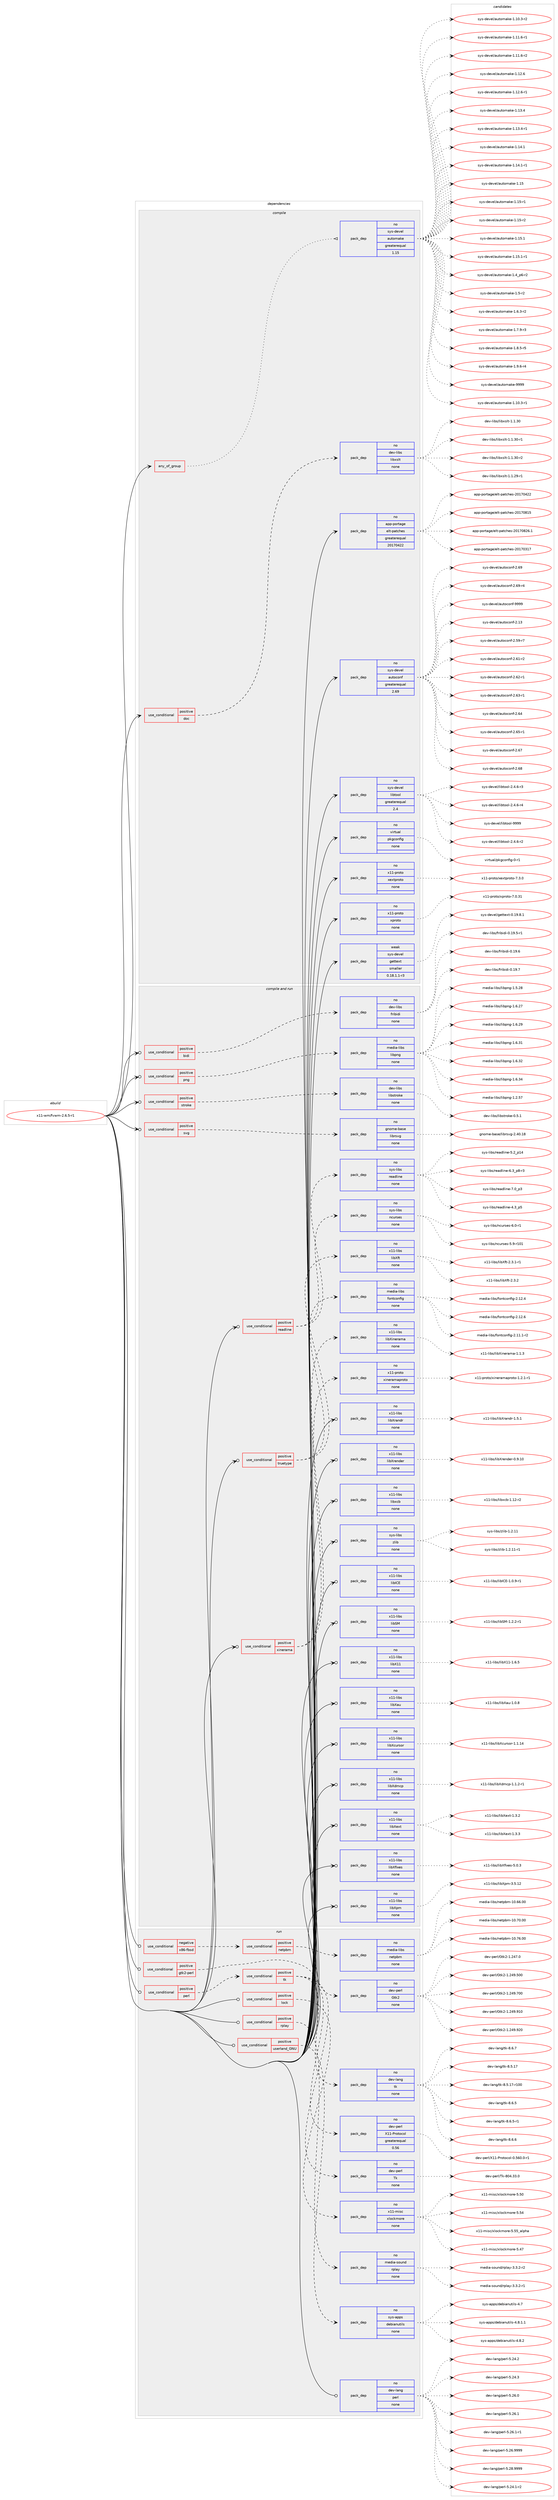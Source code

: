 digraph prolog {

# *************
# Graph options
# *************

newrank=true;
concentrate=true;
compound=true;
graph [rankdir=LR,fontname=Helvetica,fontsize=10,ranksep=1.5];#, ranksep=2.5, nodesep=0.2];
edge  [arrowhead=vee];
node  [fontname=Helvetica,fontsize=10];

# **********
# The ebuild
# **********

subgraph cluster_leftcol {
color=gray;
rank=same;
label=<<i>ebuild</i>>;
id [label="x11-wm/fvwm-2.6.5-r1", color=red, width=4, href="../x11-wm/fvwm-2.6.5-r1.svg"];
}

# ****************
# The dependencies
# ****************

subgraph cluster_midcol {
color=gray;
label=<<i>dependencies</i>>;
subgraph cluster_compile {
fillcolor="#eeeeee";
style=filled;
label=<<i>compile</i>>;
subgraph any9765 {
dependency531877 [label=<<TABLE BORDER="0" CELLBORDER="1" CELLSPACING="0" CELLPADDING="4"><TR><TD CELLPADDING="10">any_of_group</TD></TR></TABLE>>, shape=none, color=red];subgraph pack397686 {
dependency531878 [label=<<TABLE BORDER="0" CELLBORDER="1" CELLSPACING="0" CELLPADDING="4" WIDTH="220"><TR><TD ROWSPAN="6" CELLPADDING="30">pack_dep</TD></TR><TR><TD WIDTH="110">no</TD></TR><TR><TD>sys-devel</TD></TR><TR><TD>automake</TD></TR><TR><TD>greaterequal</TD></TR><TR><TD>1.15</TD></TR></TABLE>>, shape=none, color=blue];
}
dependency531877:e -> dependency531878:w [weight=20,style="dotted",arrowhead="oinv"];
}
id:e -> dependency531877:w [weight=20,style="solid",arrowhead="vee"];
subgraph cond124073 {
dependency531879 [label=<<TABLE BORDER="0" CELLBORDER="1" CELLSPACING="0" CELLPADDING="4"><TR><TD ROWSPAN="3" CELLPADDING="10">use_conditional</TD></TR><TR><TD>positive</TD></TR><TR><TD>doc</TD></TR></TABLE>>, shape=none, color=red];
subgraph pack397687 {
dependency531880 [label=<<TABLE BORDER="0" CELLBORDER="1" CELLSPACING="0" CELLPADDING="4" WIDTH="220"><TR><TD ROWSPAN="6" CELLPADDING="30">pack_dep</TD></TR><TR><TD WIDTH="110">no</TD></TR><TR><TD>dev-libs</TD></TR><TR><TD>libxslt</TD></TR><TR><TD>none</TD></TR><TR><TD></TD></TR></TABLE>>, shape=none, color=blue];
}
dependency531879:e -> dependency531880:w [weight=20,style="dashed",arrowhead="vee"];
}
id:e -> dependency531879:w [weight=20,style="solid",arrowhead="vee"];
subgraph pack397688 {
dependency531881 [label=<<TABLE BORDER="0" CELLBORDER="1" CELLSPACING="0" CELLPADDING="4" WIDTH="220"><TR><TD ROWSPAN="6" CELLPADDING="30">pack_dep</TD></TR><TR><TD WIDTH="110">no</TD></TR><TR><TD>app-portage</TD></TR><TR><TD>elt-patches</TD></TR><TR><TD>greaterequal</TD></TR><TR><TD>20170422</TD></TR></TABLE>>, shape=none, color=blue];
}
id:e -> dependency531881:w [weight=20,style="solid",arrowhead="vee"];
subgraph pack397689 {
dependency531882 [label=<<TABLE BORDER="0" CELLBORDER="1" CELLSPACING="0" CELLPADDING="4" WIDTH="220"><TR><TD ROWSPAN="6" CELLPADDING="30">pack_dep</TD></TR><TR><TD WIDTH="110">no</TD></TR><TR><TD>sys-devel</TD></TR><TR><TD>autoconf</TD></TR><TR><TD>greaterequal</TD></TR><TR><TD>2.69</TD></TR></TABLE>>, shape=none, color=blue];
}
id:e -> dependency531882:w [weight=20,style="solid",arrowhead="vee"];
subgraph pack397690 {
dependency531883 [label=<<TABLE BORDER="0" CELLBORDER="1" CELLSPACING="0" CELLPADDING="4" WIDTH="220"><TR><TD ROWSPAN="6" CELLPADDING="30">pack_dep</TD></TR><TR><TD WIDTH="110">no</TD></TR><TR><TD>sys-devel</TD></TR><TR><TD>libtool</TD></TR><TR><TD>greaterequal</TD></TR><TR><TD>2.4</TD></TR></TABLE>>, shape=none, color=blue];
}
id:e -> dependency531883:w [weight=20,style="solid",arrowhead="vee"];
subgraph pack397691 {
dependency531884 [label=<<TABLE BORDER="0" CELLBORDER="1" CELLSPACING="0" CELLPADDING="4" WIDTH="220"><TR><TD ROWSPAN="6" CELLPADDING="30">pack_dep</TD></TR><TR><TD WIDTH="110">no</TD></TR><TR><TD>virtual</TD></TR><TR><TD>pkgconfig</TD></TR><TR><TD>none</TD></TR><TR><TD></TD></TR></TABLE>>, shape=none, color=blue];
}
id:e -> dependency531884:w [weight=20,style="solid",arrowhead="vee"];
subgraph pack397692 {
dependency531885 [label=<<TABLE BORDER="0" CELLBORDER="1" CELLSPACING="0" CELLPADDING="4" WIDTH="220"><TR><TD ROWSPAN="6" CELLPADDING="30">pack_dep</TD></TR><TR><TD WIDTH="110">no</TD></TR><TR><TD>x11-proto</TD></TR><TR><TD>xextproto</TD></TR><TR><TD>none</TD></TR><TR><TD></TD></TR></TABLE>>, shape=none, color=blue];
}
id:e -> dependency531885:w [weight=20,style="solid",arrowhead="vee"];
subgraph pack397693 {
dependency531886 [label=<<TABLE BORDER="0" CELLBORDER="1" CELLSPACING="0" CELLPADDING="4" WIDTH="220"><TR><TD ROWSPAN="6" CELLPADDING="30">pack_dep</TD></TR><TR><TD WIDTH="110">no</TD></TR><TR><TD>x11-proto</TD></TR><TR><TD>xproto</TD></TR><TR><TD>none</TD></TR><TR><TD></TD></TR></TABLE>>, shape=none, color=blue];
}
id:e -> dependency531886:w [weight=20,style="solid",arrowhead="vee"];
subgraph pack397694 {
dependency531887 [label=<<TABLE BORDER="0" CELLBORDER="1" CELLSPACING="0" CELLPADDING="4" WIDTH="220"><TR><TD ROWSPAN="6" CELLPADDING="30">pack_dep</TD></TR><TR><TD WIDTH="110">weak</TD></TR><TR><TD>sys-devel</TD></TR><TR><TD>gettext</TD></TR><TR><TD>smaller</TD></TR><TR><TD>0.18.1.1-r3</TD></TR></TABLE>>, shape=none, color=blue];
}
id:e -> dependency531887:w [weight=20,style="solid",arrowhead="vee"];
}
subgraph cluster_compileandrun {
fillcolor="#eeeeee";
style=filled;
label=<<i>compile and run</i>>;
subgraph cond124074 {
dependency531888 [label=<<TABLE BORDER="0" CELLBORDER="1" CELLSPACING="0" CELLPADDING="4"><TR><TD ROWSPAN="3" CELLPADDING="10">use_conditional</TD></TR><TR><TD>positive</TD></TR><TR><TD>bidi</TD></TR></TABLE>>, shape=none, color=red];
subgraph pack397695 {
dependency531889 [label=<<TABLE BORDER="0" CELLBORDER="1" CELLSPACING="0" CELLPADDING="4" WIDTH="220"><TR><TD ROWSPAN="6" CELLPADDING="30">pack_dep</TD></TR><TR><TD WIDTH="110">no</TD></TR><TR><TD>dev-libs</TD></TR><TR><TD>fribidi</TD></TR><TR><TD>none</TD></TR><TR><TD></TD></TR></TABLE>>, shape=none, color=blue];
}
dependency531888:e -> dependency531889:w [weight=20,style="dashed",arrowhead="vee"];
}
id:e -> dependency531888:w [weight=20,style="solid",arrowhead="odotvee"];
subgraph cond124075 {
dependency531890 [label=<<TABLE BORDER="0" CELLBORDER="1" CELLSPACING="0" CELLPADDING="4"><TR><TD ROWSPAN="3" CELLPADDING="10">use_conditional</TD></TR><TR><TD>positive</TD></TR><TR><TD>png</TD></TR></TABLE>>, shape=none, color=red];
subgraph pack397696 {
dependency531891 [label=<<TABLE BORDER="0" CELLBORDER="1" CELLSPACING="0" CELLPADDING="4" WIDTH="220"><TR><TD ROWSPAN="6" CELLPADDING="30">pack_dep</TD></TR><TR><TD WIDTH="110">no</TD></TR><TR><TD>media-libs</TD></TR><TR><TD>libpng</TD></TR><TR><TD>none</TD></TR><TR><TD></TD></TR></TABLE>>, shape=none, color=blue];
}
dependency531890:e -> dependency531891:w [weight=20,style="dashed",arrowhead="vee"];
}
id:e -> dependency531890:w [weight=20,style="solid",arrowhead="odotvee"];
subgraph cond124076 {
dependency531892 [label=<<TABLE BORDER="0" CELLBORDER="1" CELLSPACING="0" CELLPADDING="4"><TR><TD ROWSPAN="3" CELLPADDING="10">use_conditional</TD></TR><TR><TD>positive</TD></TR><TR><TD>readline</TD></TR></TABLE>>, shape=none, color=red];
subgraph pack397697 {
dependency531893 [label=<<TABLE BORDER="0" CELLBORDER="1" CELLSPACING="0" CELLPADDING="4" WIDTH="220"><TR><TD ROWSPAN="6" CELLPADDING="30">pack_dep</TD></TR><TR><TD WIDTH="110">no</TD></TR><TR><TD>sys-libs</TD></TR><TR><TD>ncurses</TD></TR><TR><TD>none</TD></TR><TR><TD></TD></TR></TABLE>>, shape=none, color=blue];
}
dependency531892:e -> dependency531893:w [weight=20,style="dashed",arrowhead="vee"];
subgraph pack397698 {
dependency531894 [label=<<TABLE BORDER="0" CELLBORDER="1" CELLSPACING="0" CELLPADDING="4" WIDTH="220"><TR><TD ROWSPAN="6" CELLPADDING="30">pack_dep</TD></TR><TR><TD WIDTH="110">no</TD></TR><TR><TD>sys-libs</TD></TR><TR><TD>readline</TD></TR><TR><TD>none</TD></TR><TR><TD></TD></TR></TABLE>>, shape=none, color=blue];
}
dependency531892:e -> dependency531894:w [weight=20,style="dashed",arrowhead="vee"];
}
id:e -> dependency531892:w [weight=20,style="solid",arrowhead="odotvee"];
subgraph cond124077 {
dependency531895 [label=<<TABLE BORDER="0" CELLBORDER="1" CELLSPACING="0" CELLPADDING="4"><TR><TD ROWSPAN="3" CELLPADDING="10">use_conditional</TD></TR><TR><TD>positive</TD></TR><TR><TD>stroke</TD></TR></TABLE>>, shape=none, color=red];
subgraph pack397699 {
dependency531896 [label=<<TABLE BORDER="0" CELLBORDER="1" CELLSPACING="0" CELLPADDING="4" WIDTH="220"><TR><TD ROWSPAN="6" CELLPADDING="30">pack_dep</TD></TR><TR><TD WIDTH="110">no</TD></TR><TR><TD>dev-libs</TD></TR><TR><TD>libstroke</TD></TR><TR><TD>none</TD></TR><TR><TD></TD></TR></TABLE>>, shape=none, color=blue];
}
dependency531895:e -> dependency531896:w [weight=20,style="dashed",arrowhead="vee"];
}
id:e -> dependency531895:w [weight=20,style="solid",arrowhead="odotvee"];
subgraph cond124078 {
dependency531897 [label=<<TABLE BORDER="0" CELLBORDER="1" CELLSPACING="0" CELLPADDING="4"><TR><TD ROWSPAN="3" CELLPADDING="10">use_conditional</TD></TR><TR><TD>positive</TD></TR><TR><TD>svg</TD></TR></TABLE>>, shape=none, color=red];
subgraph pack397700 {
dependency531898 [label=<<TABLE BORDER="0" CELLBORDER="1" CELLSPACING="0" CELLPADDING="4" WIDTH="220"><TR><TD ROWSPAN="6" CELLPADDING="30">pack_dep</TD></TR><TR><TD WIDTH="110">no</TD></TR><TR><TD>gnome-base</TD></TR><TR><TD>librsvg</TD></TR><TR><TD>none</TD></TR><TR><TD></TD></TR></TABLE>>, shape=none, color=blue];
}
dependency531897:e -> dependency531898:w [weight=20,style="dashed",arrowhead="vee"];
}
id:e -> dependency531897:w [weight=20,style="solid",arrowhead="odotvee"];
subgraph cond124079 {
dependency531899 [label=<<TABLE BORDER="0" CELLBORDER="1" CELLSPACING="0" CELLPADDING="4"><TR><TD ROWSPAN="3" CELLPADDING="10">use_conditional</TD></TR><TR><TD>positive</TD></TR><TR><TD>truetype</TD></TR></TABLE>>, shape=none, color=red];
subgraph pack397701 {
dependency531900 [label=<<TABLE BORDER="0" CELLBORDER="1" CELLSPACING="0" CELLPADDING="4" WIDTH="220"><TR><TD ROWSPAN="6" CELLPADDING="30">pack_dep</TD></TR><TR><TD WIDTH="110">no</TD></TR><TR><TD>media-libs</TD></TR><TR><TD>fontconfig</TD></TR><TR><TD>none</TD></TR><TR><TD></TD></TR></TABLE>>, shape=none, color=blue];
}
dependency531899:e -> dependency531900:w [weight=20,style="dashed",arrowhead="vee"];
subgraph pack397702 {
dependency531901 [label=<<TABLE BORDER="0" CELLBORDER="1" CELLSPACING="0" CELLPADDING="4" WIDTH="220"><TR><TD ROWSPAN="6" CELLPADDING="30">pack_dep</TD></TR><TR><TD WIDTH="110">no</TD></TR><TR><TD>x11-libs</TD></TR><TR><TD>libXft</TD></TR><TR><TD>none</TD></TR><TR><TD></TD></TR></TABLE>>, shape=none, color=blue];
}
dependency531899:e -> dependency531901:w [weight=20,style="dashed",arrowhead="vee"];
}
id:e -> dependency531899:w [weight=20,style="solid",arrowhead="odotvee"];
subgraph cond124080 {
dependency531902 [label=<<TABLE BORDER="0" CELLBORDER="1" CELLSPACING="0" CELLPADDING="4"><TR><TD ROWSPAN="3" CELLPADDING="10">use_conditional</TD></TR><TR><TD>positive</TD></TR><TR><TD>xinerama</TD></TR></TABLE>>, shape=none, color=red];
subgraph pack397703 {
dependency531903 [label=<<TABLE BORDER="0" CELLBORDER="1" CELLSPACING="0" CELLPADDING="4" WIDTH="220"><TR><TD ROWSPAN="6" CELLPADDING="30">pack_dep</TD></TR><TR><TD WIDTH="110">no</TD></TR><TR><TD>x11-proto</TD></TR><TR><TD>xineramaproto</TD></TR><TR><TD>none</TD></TR><TR><TD></TD></TR></TABLE>>, shape=none, color=blue];
}
dependency531902:e -> dependency531903:w [weight=20,style="dashed",arrowhead="vee"];
subgraph pack397704 {
dependency531904 [label=<<TABLE BORDER="0" CELLBORDER="1" CELLSPACING="0" CELLPADDING="4" WIDTH="220"><TR><TD ROWSPAN="6" CELLPADDING="30">pack_dep</TD></TR><TR><TD WIDTH="110">no</TD></TR><TR><TD>x11-libs</TD></TR><TR><TD>libXinerama</TD></TR><TR><TD>none</TD></TR><TR><TD></TD></TR></TABLE>>, shape=none, color=blue];
}
dependency531902:e -> dependency531904:w [weight=20,style="dashed",arrowhead="vee"];
}
id:e -> dependency531902:w [weight=20,style="solid",arrowhead="odotvee"];
subgraph pack397705 {
dependency531905 [label=<<TABLE BORDER="0" CELLBORDER="1" CELLSPACING="0" CELLPADDING="4" WIDTH="220"><TR><TD ROWSPAN="6" CELLPADDING="30">pack_dep</TD></TR><TR><TD WIDTH="110">no</TD></TR><TR><TD>sys-libs</TD></TR><TR><TD>zlib</TD></TR><TR><TD>none</TD></TR><TR><TD></TD></TR></TABLE>>, shape=none, color=blue];
}
id:e -> dependency531905:w [weight=20,style="solid",arrowhead="odotvee"];
subgraph pack397706 {
dependency531906 [label=<<TABLE BORDER="0" CELLBORDER="1" CELLSPACING="0" CELLPADDING="4" WIDTH="220"><TR><TD ROWSPAN="6" CELLPADDING="30">pack_dep</TD></TR><TR><TD WIDTH="110">no</TD></TR><TR><TD>x11-libs</TD></TR><TR><TD>libICE</TD></TR><TR><TD>none</TD></TR><TR><TD></TD></TR></TABLE>>, shape=none, color=blue];
}
id:e -> dependency531906:w [weight=20,style="solid",arrowhead="odotvee"];
subgraph pack397707 {
dependency531907 [label=<<TABLE BORDER="0" CELLBORDER="1" CELLSPACING="0" CELLPADDING="4" WIDTH="220"><TR><TD ROWSPAN="6" CELLPADDING="30">pack_dep</TD></TR><TR><TD WIDTH="110">no</TD></TR><TR><TD>x11-libs</TD></TR><TR><TD>libSM</TD></TR><TR><TD>none</TD></TR><TR><TD></TD></TR></TABLE>>, shape=none, color=blue];
}
id:e -> dependency531907:w [weight=20,style="solid",arrowhead="odotvee"];
subgraph pack397708 {
dependency531908 [label=<<TABLE BORDER="0" CELLBORDER="1" CELLSPACING="0" CELLPADDING="4" WIDTH="220"><TR><TD ROWSPAN="6" CELLPADDING="30">pack_dep</TD></TR><TR><TD WIDTH="110">no</TD></TR><TR><TD>x11-libs</TD></TR><TR><TD>libX11</TD></TR><TR><TD>none</TD></TR><TR><TD></TD></TR></TABLE>>, shape=none, color=blue];
}
id:e -> dependency531908:w [weight=20,style="solid",arrowhead="odotvee"];
subgraph pack397709 {
dependency531909 [label=<<TABLE BORDER="0" CELLBORDER="1" CELLSPACING="0" CELLPADDING="4" WIDTH="220"><TR><TD ROWSPAN="6" CELLPADDING="30">pack_dep</TD></TR><TR><TD WIDTH="110">no</TD></TR><TR><TD>x11-libs</TD></TR><TR><TD>libXau</TD></TR><TR><TD>none</TD></TR><TR><TD></TD></TR></TABLE>>, shape=none, color=blue];
}
id:e -> dependency531909:w [weight=20,style="solid",arrowhead="odotvee"];
subgraph pack397710 {
dependency531910 [label=<<TABLE BORDER="0" CELLBORDER="1" CELLSPACING="0" CELLPADDING="4" WIDTH="220"><TR><TD ROWSPAN="6" CELLPADDING="30">pack_dep</TD></TR><TR><TD WIDTH="110">no</TD></TR><TR><TD>x11-libs</TD></TR><TR><TD>libXcursor</TD></TR><TR><TD>none</TD></TR><TR><TD></TD></TR></TABLE>>, shape=none, color=blue];
}
id:e -> dependency531910:w [weight=20,style="solid",arrowhead="odotvee"];
subgraph pack397711 {
dependency531911 [label=<<TABLE BORDER="0" CELLBORDER="1" CELLSPACING="0" CELLPADDING="4" WIDTH="220"><TR><TD ROWSPAN="6" CELLPADDING="30">pack_dep</TD></TR><TR><TD WIDTH="110">no</TD></TR><TR><TD>x11-libs</TD></TR><TR><TD>libXdmcp</TD></TR><TR><TD>none</TD></TR><TR><TD></TD></TR></TABLE>>, shape=none, color=blue];
}
id:e -> dependency531911:w [weight=20,style="solid",arrowhead="odotvee"];
subgraph pack397712 {
dependency531912 [label=<<TABLE BORDER="0" CELLBORDER="1" CELLSPACING="0" CELLPADDING="4" WIDTH="220"><TR><TD ROWSPAN="6" CELLPADDING="30">pack_dep</TD></TR><TR><TD WIDTH="110">no</TD></TR><TR><TD>x11-libs</TD></TR><TR><TD>libXext</TD></TR><TR><TD>none</TD></TR><TR><TD></TD></TR></TABLE>>, shape=none, color=blue];
}
id:e -> dependency531912:w [weight=20,style="solid",arrowhead="odotvee"];
subgraph pack397713 {
dependency531913 [label=<<TABLE BORDER="0" CELLBORDER="1" CELLSPACING="0" CELLPADDING="4" WIDTH="220"><TR><TD ROWSPAN="6" CELLPADDING="30">pack_dep</TD></TR><TR><TD WIDTH="110">no</TD></TR><TR><TD>x11-libs</TD></TR><TR><TD>libXfixes</TD></TR><TR><TD>none</TD></TR><TR><TD></TD></TR></TABLE>>, shape=none, color=blue];
}
id:e -> dependency531913:w [weight=20,style="solid",arrowhead="odotvee"];
subgraph pack397714 {
dependency531914 [label=<<TABLE BORDER="0" CELLBORDER="1" CELLSPACING="0" CELLPADDING="4" WIDTH="220"><TR><TD ROWSPAN="6" CELLPADDING="30">pack_dep</TD></TR><TR><TD WIDTH="110">no</TD></TR><TR><TD>x11-libs</TD></TR><TR><TD>libXpm</TD></TR><TR><TD>none</TD></TR><TR><TD></TD></TR></TABLE>>, shape=none, color=blue];
}
id:e -> dependency531914:w [weight=20,style="solid",arrowhead="odotvee"];
subgraph pack397715 {
dependency531915 [label=<<TABLE BORDER="0" CELLBORDER="1" CELLSPACING="0" CELLPADDING="4" WIDTH="220"><TR><TD ROWSPAN="6" CELLPADDING="30">pack_dep</TD></TR><TR><TD WIDTH="110">no</TD></TR><TR><TD>x11-libs</TD></TR><TR><TD>libXrandr</TD></TR><TR><TD>none</TD></TR><TR><TD></TD></TR></TABLE>>, shape=none, color=blue];
}
id:e -> dependency531915:w [weight=20,style="solid",arrowhead="odotvee"];
subgraph pack397716 {
dependency531916 [label=<<TABLE BORDER="0" CELLBORDER="1" CELLSPACING="0" CELLPADDING="4" WIDTH="220"><TR><TD ROWSPAN="6" CELLPADDING="30">pack_dep</TD></TR><TR><TD WIDTH="110">no</TD></TR><TR><TD>x11-libs</TD></TR><TR><TD>libXrender</TD></TR><TR><TD>none</TD></TR><TR><TD></TD></TR></TABLE>>, shape=none, color=blue];
}
id:e -> dependency531916:w [weight=20,style="solid",arrowhead="odotvee"];
subgraph pack397717 {
dependency531917 [label=<<TABLE BORDER="0" CELLBORDER="1" CELLSPACING="0" CELLPADDING="4" WIDTH="220"><TR><TD ROWSPAN="6" CELLPADDING="30">pack_dep</TD></TR><TR><TD WIDTH="110">no</TD></TR><TR><TD>x11-libs</TD></TR><TR><TD>libxcb</TD></TR><TR><TD>none</TD></TR><TR><TD></TD></TR></TABLE>>, shape=none, color=blue];
}
id:e -> dependency531917:w [weight=20,style="solid",arrowhead="odotvee"];
}
subgraph cluster_run {
fillcolor="#eeeeee";
style=filled;
label=<<i>run</i>>;
subgraph cond124081 {
dependency531918 [label=<<TABLE BORDER="0" CELLBORDER="1" CELLSPACING="0" CELLPADDING="4"><TR><TD ROWSPAN="3" CELLPADDING="10">use_conditional</TD></TR><TR><TD>negative</TD></TR><TR><TD>x86-fbsd</TD></TR></TABLE>>, shape=none, color=red];
subgraph cond124082 {
dependency531919 [label=<<TABLE BORDER="0" CELLBORDER="1" CELLSPACING="0" CELLPADDING="4"><TR><TD ROWSPAN="3" CELLPADDING="10">use_conditional</TD></TR><TR><TD>positive</TD></TR><TR><TD>netpbm</TD></TR></TABLE>>, shape=none, color=red];
subgraph pack397718 {
dependency531920 [label=<<TABLE BORDER="0" CELLBORDER="1" CELLSPACING="0" CELLPADDING="4" WIDTH="220"><TR><TD ROWSPAN="6" CELLPADDING="30">pack_dep</TD></TR><TR><TD WIDTH="110">no</TD></TR><TR><TD>media-libs</TD></TR><TR><TD>netpbm</TD></TR><TR><TD>none</TD></TR><TR><TD></TD></TR></TABLE>>, shape=none, color=blue];
}
dependency531919:e -> dependency531920:w [weight=20,style="dashed",arrowhead="vee"];
}
dependency531918:e -> dependency531919:w [weight=20,style="dashed",arrowhead="vee"];
}
id:e -> dependency531918:w [weight=20,style="solid",arrowhead="odot"];
subgraph cond124083 {
dependency531921 [label=<<TABLE BORDER="0" CELLBORDER="1" CELLSPACING="0" CELLPADDING="4"><TR><TD ROWSPAN="3" CELLPADDING="10">use_conditional</TD></TR><TR><TD>positive</TD></TR><TR><TD>gtk2-perl</TD></TR></TABLE>>, shape=none, color=red];
subgraph pack397719 {
dependency531922 [label=<<TABLE BORDER="0" CELLBORDER="1" CELLSPACING="0" CELLPADDING="4" WIDTH="220"><TR><TD ROWSPAN="6" CELLPADDING="30">pack_dep</TD></TR><TR><TD WIDTH="110">no</TD></TR><TR><TD>dev-perl</TD></TR><TR><TD>Gtk2</TD></TR><TR><TD>none</TD></TR><TR><TD></TD></TR></TABLE>>, shape=none, color=blue];
}
dependency531921:e -> dependency531922:w [weight=20,style="dashed",arrowhead="vee"];
}
id:e -> dependency531921:w [weight=20,style="solid",arrowhead="odot"];
subgraph cond124084 {
dependency531923 [label=<<TABLE BORDER="0" CELLBORDER="1" CELLSPACING="0" CELLPADDING="4"><TR><TD ROWSPAN="3" CELLPADDING="10">use_conditional</TD></TR><TR><TD>positive</TD></TR><TR><TD>lock</TD></TR></TABLE>>, shape=none, color=red];
subgraph pack397720 {
dependency531924 [label=<<TABLE BORDER="0" CELLBORDER="1" CELLSPACING="0" CELLPADDING="4" WIDTH="220"><TR><TD ROWSPAN="6" CELLPADDING="30">pack_dep</TD></TR><TR><TD WIDTH="110">no</TD></TR><TR><TD>x11-misc</TD></TR><TR><TD>xlockmore</TD></TR><TR><TD>none</TD></TR><TR><TD></TD></TR></TABLE>>, shape=none, color=blue];
}
dependency531923:e -> dependency531924:w [weight=20,style="dashed",arrowhead="vee"];
}
id:e -> dependency531923:w [weight=20,style="solid",arrowhead="odot"];
subgraph cond124085 {
dependency531925 [label=<<TABLE BORDER="0" CELLBORDER="1" CELLSPACING="0" CELLPADDING="4"><TR><TD ROWSPAN="3" CELLPADDING="10">use_conditional</TD></TR><TR><TD>positive</TD></TR><TR><TD>perl</TD></TR></TABLE>>, shape=none, color=red];
subgraph cond124086 {
dependency531926 [label=<<TABLE BORDER="0" CELLBORDER="1" CELLSPACING="0" CELLPADDING="4"><TR><TD ROWSPAN="3" CELLPADDING="10">use_conditional</TD></TR><TR><TD>positive</TD></TR><TR><TD>tk</TD></TR></TABLE>>, shape=none, color=red];
subgraph pack397721 {
dependency531927 [label=<<TABLE BORDER="0" CELLBORDER="1" CELLSPACING="0" CELLPADDING="4" WIDTH="220"><TR><TD ROWSPAN="6" CELLPADDING="30">pack_dep</TD></TR><TR><TD WIDTH="110">no</TD></TR><TR><TD>dev-lang</TD></TR><TR><TD>tk</TD></TR><TR><TD>none</TD></TR><TR><TD></TD></TR></TABLE>>, shape=none, color=blue];
}
dependency531926:e -> dependency531927:w [weight=20,style="dashed",arrowhead="vee"];
subgraph pack397722 {
dependency531928 [label=<<TABLE BORDER="0" CELLBORDER="1" CELLSPACING="0" CELLPADDING="4" WIDTH="220"><TR><TD ROWSPAN="6" CELLPADDING="30">pack_dep</TD></TR><TR><TD WIDTH="110">no</TD></TR><TR><TD>dev-perl</TD></TR><TR><TD>Tk</TD></TR><TR><TD>none</TD></TR><TR><TD></TD></TR></TABLE>>, shape=none, color=blue];
}
dependency531926:e -> dependency531928:w [weight=20,style="dashed",arrowhead="vee"];
subgraph pack397723 {
dependency531929 [label=<<TABLE BORDER="0" CELLBORDER="1" CELLSPACING="0" CELLPADDING="4" WIDTH="220"><TR><TD ROWSPAN="6" CELLPADDING="30">pack_dep</TD></TR><TR><TD WIDTH="110">no</TD></TR><TR><TD>dev-perl</TD></TR><TR><TD>X11-Protocol</TD></TR><TR><TD>greaterequal</TD></TR><TR><TD>0.56</TD></TR></TABLE>>, shape=none, color=blue];
}
dependency531926:e -> dependency531929:w [weight=20,style="dashed",arrowhead="vee"];
}
dependency531925:e -> dependency531926:w [weight=20,style="dashed",arrowhead="vee"];
}
id:e -> dependency531925:w [weight=20,style="solid",arrowhead="odot"];
subgraph cond124087 {
dependency531930 [label=<<TABLE BORDER="0" CELLBORDER="1" CELLSPACING="0" CELLPADDING="4"><TR><TD ROWSPAN="3" CELLPADDING="10">use_conditional</TD></TR><TR><TD>positive</TD></TR><TR><TD>rplay</TD></TR></TABLE>>, shape=none, color=red];
subgraph pack397724 {
dependency531931 [label=<<TABLE BORDER="0" CELLBORDER="1" CELLSPACING="0" CELLPADDING="4" WIDTH="220"><TR><TD ROWSPAN="6" CELLPADDING="30">pack_dep</TD></TR><TR><TD WIDTH="110">no</TD></TR><TR><TD>media-sound</TD></TR><TR><TD>rplay</TD></TR><TR><TD>none</TD></TR><TR><TD></TD></TR></TABLE>>, shape=none, color=blue];
}
dependency531930:e -> dependency531931:w [weight=20,style="dashed",arrowhead="vee"];
}
id:e -> dependency531930:w [weight=20,style="solid",arrowhead="odot"];
subgraph cond124088 {
dependency531932 [label=<<TABLE BORDER="0" CELLBORDER="1" CELLSPACING="0" CELLPADDING="4"><TR><TD ROWSPAN="3" CELLPADDING="10">use_conditional</TD></TR><TR><TD>positive</TD></TR><TR><TD>userland_GNU</TD></TR></TABLE>>, shape=none, color=red];
subgraph pack397725 {
dependency531933 [label=<<TABLE BORDER="0" CELLBORDER="1" CELLSPACING="0" CELLPADDING="4" WIDTH="220"><TR><TD ROWSPAN="6" CELLPADDING="30">pack_dep</TD></TR><TR><TD WIDTH="110">no</TD></TR><TR><TD>sys-apps</TD></TR><TR><TD>debianutils</TD></TR><TR><TD>none</TD></TR><TR><TD></TD></TR></TABLE>>, shape=none, color=blue];
}
dependency531932:e -> dependency531933:w [weight=20,style="dashed",arrowhead="vee"];
}
id:e -> dependency531932:w [weight=20,style="solid",arrowhead="odot"];
subgraph pack397726 {
dependency531934 [label=<<TABLE BORDER="0" CELLBORDER="1" CELLSPACING="0" CELLPADDING="4" WIDTH="220"><TR><TD ROWSPAN="6" CELLPADDING="30">pack_dep</TD></TR><TR><TD WIDTH="110">no</TD></TR><TR><TD>dev-lang</TD></TR><TR><TD>perl</TD></TR><TR><TD>none</TD></TR><TR><TD></TD></TR></TABLE>>, shape=none, color=blue];
}
id:e -> dependency531934:w [weight=20,style="solid",arrowhead="odot"];
}
}

# **************
# The candidates
# **************

subgraph cluster_choices {
rank=same;
color=gray;
label=<<i>candidates</i>>;

subgraph choice397686 {
color=black;
nodesep=1;
choice11512111545100101118101108479711711611110997107101454946494846514511449 [label="sys-devel/automake-1.10.3-r1", color=red, width=4,href="../sys-devel/automake-1.10.3-r1.svg"];
choice11512111545100101118101108479711711611110997107101454946494846514511450 [label="sys-devel/automake-1.10.3-r2", color=red, width=4,href="../sys-devel/automake-1.10.3-r2.svg"];
choice11512111545100101118101108479711711611110997107101454946494946544511449 [label="sys-devel/automake-1.11.6-r1", color=red, width=4,href="../sys-devel/automake-1.11.6-r1.svg"];
choice11512111545100101118101108479711711611110997107101454946494946544511450 [label="sys-devel/automake-1.11.6-r2", color=red, width=4,href="../sys-devel/automake-1.11.6-r2.svg"];
choice1151211154510010111810110847971171161111099710710145494649504654 [label="sys-devel/automake-1.12.6", color=red, width=4,href="../sys-devel/automake-1.12.6.svg"];
choice11512111545100101118101108479711711611110997107101454946495046544511449 [label="sys-devel/automake-1.12.6-r1", color=red, width=4,href="../sys-devel/automake-1.12.6-r1.svg"];
choice1151211154510010111810110847971171161111099710710145494649514652 [label="sys-devel/automake-1.13.4", color=red, width=4,href="../sys-devel/automake-1.13.4.svg"];
choice11512111545100101118101108479711711611110997107101454946495146524511449 [label="sys-devel/automake-1.13.4-r1", color=red, width=4,href="../sys-devel/automake-1.13.4-r1.svg"];
choice1151211154510010111810110847971171161111099710710145494649524649 [label="sys-devel/automake-1.14.1", color=red, width=4,href="../sys-devel/automake-1.14.1.svg"];
choice11512111545100101118101108479711711611110997107101454946495246494511449 [label="sys-devel/automake-1.14.1-r1", color=red, width=4,href="../sys-devel/automake-1.14.1-r1.svg"];
choice115121115451001011181011084797117116111109971071014549464953 [label="sys-devel/automake-1.15", color=red, width=4,href="../sys-devel/automake-1.15.svg"];
choice1151211154510010111810110847971171161111099710710145494649534511449 [label="sys-devel/automake-1.15-r1", color=red, width=4,href="../sys-devel/automake-1.15-r1.svg"];
choice1151211154510010111810110847971171161111099710710145494649534511450 [label="sys-devel/automake-1.15-r2", color=red, width=4,href="../sys-devel/automake-1.15-r2.svg"];
choice1151211154510010111810110847971171161111099710710145494649534649 [label="sys-devel/automake-1.15.1", color=red, width=4,href="../sys-devel/automake-1.15.1.svg"];
choice11512111545100101118101108479711711611110997107101454946495346494511449 [label="sys-devel/automake-1.15.1-r1", color=red, width=4,href="../sys-devel/automake-1.15.1-r1.svg"];
choice115121115451001011181011084797117116111109971071014549465295112544511450 [label="sys-devel/automake-1.4_p6-r2", color=red, width=4,href="../sys-devel/automake-1.4_p6-r2.svg"];
choice11512111545100101118101108479711711611110997107101454946534511450 [label="sys-devel/automake-1.5-r2", color=red, width=4,href="../sys-devel/automake-1.5-r2.svg"];
choice115121115451001011181011084797117116111109971071014549465446514511450 [label="sys-devel/automake-1.6.3-r2", color=red, width=4,href="../sys-devel/automake-1.6.3-r2.svg"];
choice115121115451001011181011084797117116111109971071014549465546574511451 [label="sys-devel/automake-1.7.9-r3", color=red, width=4,href="../sys-devel/automake-1.7.9-r3.svg"];
choice115121115451001011181011084797117116111109971071014549465646534511453 [label="sys-devel/automake-1.8.5-r5", color=red, width=4,href="../sys-devel/automake-1.8.5-r5.svg"];
choice115121115451001011181011084797117116111109971071014549465746544511452 [label="sys-devel/automake-1.9.6-r4", color=red, width=4,href="../sys-devel/automake-1.9.6-r4.svg"];
choice115121115451001011181011084797117116111109971071014557575757 [label="sys-devel/automake-9999", color=red, width=4,href="../sys-devel/automake-9999.svg"];
dependency531878:e -> choice11512111545100101118101108479711711611110997107101454946494846514511449:w [style=dotted,weight="100"];
dependency531878:e -> choice11512111545100101118101108479711711611110997107101454946494846514511450:w [style=dotted,weight="100"];
dependency531878:e -> choice11512111545100101118101108479711711611110997107101454946494946544511449:w [style=dotted,weight="100"];
dependency531878:e -> choice11512111545100101118101108479711711611110997107101454946494946544511450:w [style=dotted,weight="100"];
dependency531878:e -> choice1151211154510010111810110847971171161111099710710145494649504654:w [style=dotted,weight="100"];
dependency531878:e -> choice11512111545100101118101108479711711611110997107101454946495046544511449:w [style=dotted,weight="100"];
dependency531878:e -> choice1151211154510010111810110847971171161111099710710145494649514652:w [style=dotted,weight="100"];
dependency531878:e -> choice11512111545100101118101108479711711611110997107101454946495146524511449:w [style=dotted,weight="100"];
dependency531878:e -> choice1151211154510010111810110847971171161111099710710145494649524649:w [style=dotted,weight="100"];
dependency531878:e -> choice11512111545100101118101108479711711611110997107101454946495246494511449:w [style=dotted,weight="100"];
dependency531878:e -> choice115121115451001011181011084797117116111109971071014549464953:w [style=dotted,weight="100"];
dependency531878:e -> choice1151211154510010111810110847971171161111099710710145494649534511449:w [style=dotted,weight="100"];
dependency531878:e -> choice1151211154510010111810110847971171161111099710710145494649534511450:w [style=dotted,weight="100"];
dependency531878:e -> choice1151211154510010111810110847971171161111099710710145494649534649:w [style=dotted,weight="100"];
dependency531878:e -> choice11512111545100101118101108479711711611110997107101454946495346494511449:w [style=dotted,weight="100"];
dependency531878:e -> choice115121115451001011181011084797117116111109971071014549465295112544511450:w [style=dotted,weight="100"];
dependency531878:e -> choice11512111545100101118101108479711711611110997107101454946534511450:w [style=dotted,weight="100"];
dependency531878:e -> choice115121115451001011181011084797117116111109971071014549465446514511450:w [style=dotted,weight="100"];
dependency531878:e -> choice115121115451001011181011084797117116111109971071014549465546574511451:w [style=dotted,weight="100"];
dependency531878:e -> choice115121115451001011181011084797117116111109971071014549465646534511453:w [style=dotted,weight="100"];
dependency531878:e -> choice115121115451001011181011084797117116111109971071014549465746544511452:w [style=dotted,weight="100"];
dependency531878:e -> choice115121115451001011181011084797117116111109971071014557575757:w [style=dotted,weight="100"];
}
subgraph choice397687 {
color=black;
nodesep=1;
choice10010111845108105981154710810598120115108116454946494650574511449 [label="dev-libs/libxslt-1.1.29-r1", color=red, width=4,href="../dev-libs/libxslt-1.1.29-r1.svg"];
choice1001011184510810598115471081059812011510811645494649465148 [label="dev-libs/libxslt-1.1.30", color=red, width=4,href="../dev-libs/libxslt-1.1.30.svg"];
choice10010111845108105981154710810598120115108116454946494651484511449 [label="dev-libs/libxslt-1.1.30-r1", color=red, width=4,href="../dev-libs/libxslt-1.1.30-r1.svg"];
choice10010111845108105981154710810598120115108116454946494651484511450 [label="dev-libs/libxslt-1.1.30-r2", color=red, width=4,href="../dev-libs/libxslt-1.1.30-r2.svg"];
dependency531880:e -> choice10010111845108105981154710810598120115108116454946494650574511449:w [style=dotted,weight="100"];
dependency531880:e -> choice1001011184510810598115471081059812011510811645494649465148:w [style=dotted,weight="100"];
dependency531880:e -> choice10010111845108105981154710810598120115108116454946494651484511449:w [style=dotted,weight="100"];
dependency531880:e -> choice10010111845108105981154710810598120115108116454946494651484511450:w [style=dotted,weight="100"];
}
subgraph choice397688 {
color=black;
nodesep=1;
choice97112112451121111141169710310147101108116451129711699104101115455048495548514955 [label="app-portage/elt-patches-20170317", color=red, width=4,href="../app-portage/elt-patches-20170317.svg"];
choice97112112451121111141169710310147101108116451129711699104101115455048495548525050 [label="app-portage/elt-patches-20170422", color=red, width=4,href="../app-portage/elt-patches-20170422.svg"];
choice97112112451121111141169710310147101108116451129711699104101115455048495548564953 [label="app-portage/elt-patches-20170815", color=red, width=4,href="../app-portage/elt-patches-20170815.svg"];
choice971121124511211111411697103101471011081164511297116991041011154550484955485650544649 [label="app-portage/elt-patches-20170826.1", color=red, width=4,href="../app-portage/elt-patches-20170826.1.svg"];
dependency531881:e -> choice97112112451121111141169710310147101108116451129711699104101115455048495548514955:w [style=dotted,weight="100"];
dependency531881:e -> choice97112112451121111141169710310147101108116451129711699104101115455048495548525050:w [style=dotted,weight="100"];
dependency531881:e -> choice97112112451121111141169710310147101108116451129711699104101115455048495548564953:w [style=dotted,weight="100"];
dependency531881:e -> choice971121124511211111411697103101471011081164511297116991041011154550484955485650544649:w [style=dotted,weight="100"];
}
subgraph choice397689 {
color=black;
nodesep=1;
choice115121115451001011181011084797117116111991111101024550464951 [label="sys-devel/autoconf-2.13", color=red, width=4,href="../sys-devel/autoconf-2.13.svg"];
choice1151211154510010111810110847971171161119911111010245504653574511455 [label="sys-devel/autoconf-2.59-r7", color=red, width=4,href="../sys-devel/autoconf-2.59-r7.svg"];
choice1151211154510010111810110847971171161119911111010245504654494511450 [label="sys-devel/autoconf-2.61-r2", color=red, width=4,href="../sys-devel/autoconf-2.61-r2.svg"];
choice1151211154510010111810110847971171161119911111010245504654504511449 [label="sys-devel/autoconf-2.62-r1", color=red, width=4,href="../sys-devel/autoconf-2.62-r1.svg"];
choice1151211154510010111810110847971171161119911111010245504654514511449 [label="sys-devel/autoconf-2.63-r1", color=red, width=4,href="../sys-devel/autoconf-2.63-r1.svg"];
choice115121115451001011181011084797117116111991111101024550465452 [label="sys-devel/autoconf-2.64", color=red, width=4,href="../sys-devel/autoconf-2.64.svg"];
choice1151211154510010111810110847971171161119911111010245504654534511449 [label="sys-devel/autoconf-2.65-r1", color=red, width=4,href="../sys-devel/autoconf-2.65-r1.svg"];
choice115121115451001011181011084797117116111991111101024550465455 [label="sys-devel/autoconf-2.67", color=red, width=4,href="../sys-devel/autoconf-2.67.svg"];
choice115121115451001011181011084797117116111991111101024550465456 [label="sys-devel/autoconf-2.68", color=red, width=4,href="../sys-devel/autoconf-2.68.svg"];
choice115121115451001011181011084797117116111991111101024550465457 [label="sys-devel/autoconf-2.69", color=red, width=4,href="../sys-devel/autoconf-2.69.svg"];
choice1151211154510010111810110847971171161119911111010245504654574511452 [label="sys-devel/autoconf-2.69-r4", color=red, width=4,href="../sys-devel/autoconf-2.69-r4.svg"];
choice115121115451001011181011084797117116111991111101024557575757 [label="sys-devel/autoconf-9999", color=red, width=4,href="../sys-devel/autoconf-9999.svg"];
dependency531882:e -> choice115121115451001011181011084797117116111991111101024550464951:w [style=dotted,weight="100"];
dependency531882:e -> choice1151211154510010111810110847971171161119911111010245504653574511455:w [style=dotted,weight="100"];
dependency531882:e -> choice1151211154510010111810110847971171161119911111010245504654494511450:w [style=dotted,weight="100"];
dependency531882:e -> choice1151211154510010111810110847971171161119911111010245504654504511449:w [style=dotted,weight="100"];
dependency531882:e -> choice1151211154510010111810110847971171161119911111010245504654514511449:w [style=dotted,weight="100"];
dependency531882:e -> choice115121115451001011181011084797117116111991111101024550465452:w [style=dotted,weight="100"];
dependency531882:e -> choice1151211154510010111810110847971171161119911111010245504654534511449:w [style=dotted,weight="100"];
dependency531882:e -> choice115121115451001011181011084797117116111991111101024550465455:w [style=dotted,weight="100"];
dependency531882:e -> choice115121115451001011181011084797117116111991111101024550465456:w [style=dotted,weight="100"];
dependency531882:e -> choice115121115451001011181011084797117116111991111101024550465457:w [style=dotted,weight="100"];
dependency531882:e -> choice1151211154510010111810110847971171161119911111010245504654574511452:w [style=dotted,weight="100"];
dependency531882:e -> choice115121115451001011181011084797117116111991111101024557575757:w [style=dotted,weight="100"];
}
subgraph choice397690 {
color=black;
nodesep=1;
choice1151211154510010111810110847108105981161111111084550465246544511450 [label="sys-devel/libtool-2.4.6-r2", color=red, width=4,href="../sys-devel/libtool-2.4.6-r2.svg"];
choice1151211154510010111810110847108105981161111111084550465246544511451 [label="sys-devel/libtool-2.4.6-r3", color=red, width=4,href="../sys-devel/libtool-2.4.6-r3.svg"];
choice1151211154510010111810110847108105981161111111084550465246544511452 [label="sys-devel/libtool-2.4.6-r4", color=red, width=4,href="../sys-devel/libtool-2.4.6-r4.svg"];
choice1151211154510010111810110847108105981161111111084557575757 [label="sys-devel/libtool-9999", color=red, width=4,href="../sys-devel/libtool-9999.svg"];
dependency531883:e -> choice1151211154510010111810110847108105981161111111084550465246544511450:w [style=dotted,weight="100"];
dependency531883:e -> choice1151211154510010111810110847108105981161111111084550465246544511451:w [style=dotted,weight="100"];
dependency531883:e -> choice1151211154510010111810110847108105981161111111084550465246544511452:w [style=dotted,weight="100"];
dependency531883:e -> choice1151211154510010111810110847108105981161111111084557575757:w [style=dotted,weight="100"];
}
subgraph choice397691 {
color=black;
nodesep=1;
choice11810511411611797108471121071039911111010210510345484511449 [label="virtual/pkgconfig-0-r1", color=red, width=4,href="../virtual/pkgconfig-0-r1.svg"];
dependency531884:e -> choice11810511411611797108471121071039911111010210510345484511449:w [style=dotted,weight="100"];
}
subgraph choice397692 {
color=black;
nodesep=1;
choice12049494511211411111611147120101120116112114111116111455546514648 [label="x11-proto/xextproto-7.3.0", color=red, width=4,href="../x11-proto/xextproto-7.3.0.svg"];
dependency531885:e -> choice12049494511211411111611147120101120116112114111116111455546514648:w [style=dotted,weight="100"];
}
subgraph choice397693 {
color=black;
nodesep=1;
choice1204949451121141111161114712011211411111611145554648465149 [label="x11-proto/xproto-7.0.31", color=red, width=4,href="../x11-proto/xproto-7.0.31.svg"];
dependency531886:e -> choice1204949451121141111161114712011211411111611145554648465149:w [style=dotted,weight="100"];
}
subgraph choice397694 {
color=black;
nodesep=1;
choice1151211154510010111810110847103101116116101120116454846495746564649 [label="sys-devel/gettext-0.19.8.1", color=red, width=4,href="../sys-devel/gettext-0.19.8.1.svg"];
dependency531887:e -> choice1151211154510010111810110847103101116116101120116454846495746564649:w [style=dotted,weight="100"];
}
subgraph choice397695 {
color=black;
nodesep=1;
choice10010111845108105981154710211410598105100105454846495746534511449 [label="dev-libs/fribidi-0.19.5-r1", color=red, width=4,href="../dev-libs/fribidi-0.19.5-r1.svg"];
choice1001011184510810598115471021141059810510010545484649574654 [label="dev-libs/fribidi-0.19.6", color=red, width=4,href="../dev-libs/fribidi-0.19.6.svg"];
choice1001011184510810598115471021141059810510010545484649574655 [label="dev-libs/fribidi-0.19.7", color=red, width=4,href="../dev-libs/fribidi-0.19.7.svg"];
dependency531889:e -> choice10010111845108105981154710211410598105100105454846495746534511449:w [style=dotted,weight="100"];
dependency531889:e -> choice1001011184510810598115471021141059810510010545484649574654:w [style=dotted,weight="100"];
dependency531889:e -> choice1001011184510810598115471021141059810510010545484649574655:w [style=dotted,weight="100"];
}
subgraph choice397696 {
color=black;
nodesep=1;
choice109101100105974510810598115471081059811211010345494650465355 [label="media-libs/libpng-1.2.57", color=red, width=4,href="../media-libs/libpng-1.2.57.svg"];
choice109101100105974510810598115471081059811211010345494653465056 [label="media-libs/libpng-1.5.28", color=red, width=4,href="../media-libs/libpng-1.5.28.svg"];
choice109101100105974510810598115471081059811211010345494654465055 [label="media-libs/libpng-1.6.27", color=red, width=4,href="../media-libs/libpng-1.6.27.svg"];
choice109101100105974510810598115471081059811211010345494654465057 [label="media-libs/libpng-1.6.29", color=red, width=4,href="../media-libs/libpng-1.6.29.svg"];
choice109101100105974510810598115471081059811211010345494654465149 [label="media-libs/libpng-1.6.31", color=red, width=4,href="../media-libs/libpng-1.6.31.svg"];
choice109101100105974510810598115471081059811211010345494654465150 [label="media-libs/libpng-1.6.32", color=red, width=4,href="../media-libs/libpng-1.6.32.svg"];
choice109101100105974510810598115471081059811211010345494654465152 [label="media-libs/libpng-1.6.34", color=red, width=4,href="../media-libs/libpng-1.6.34.svg"];
dependency531891:e -> choice109101100105974510810598115471081059811211010345494650465355:w [style=dotted,weight="100"];
dependency531891:e -> choice109101100105974510810598115471081059811211010345494653465056:w [style=dotted,weight="100"];
dependency531891:e -> choice109101100105974510810598115471081059811211010345494654465055:w [style=dotted,weight="100"];
dependency531891:e -> choice109101100105974510810598115471081059811211010345494654465057:w [style=dotted,weight="100"];
dependency531891:e -> choice109101100105974510810598115471081059811211010345494654465149:w [style=dotted,weight="100"];
dependency531891:e -> choice109101100105974510810598115471081059811211010345494654465150:w [style=dotted,weight="100"];
dependency531891:e -> choice109101100105974510810598115471081059811211010345494654465152:w [style=dotted,weight="100"];
}
subgraph choice397697 {
color=black;
nodesep=1;
choice115121115451081059811547110991171141151011154553465745114494849 [label="sys-libs/ncurses-5.9-r101", color=red, width=4,href="../sys-libs/ncurses-5.9-r101.svg"];
choice11512111545108105981154711099117114115101115455446484511449 [label="sys-libs/ncurses-6.0-r1", color=red, width=4,href="../sys-libs/ncurses-6.0-r1.svg"];
dependency531893:e -> choice115121115451081059811547110991171141151011154553465745114494849:w [style=dotted,weight="100"];
dependency531893:e -> choice11512111545108105981154711099117114115101115455446484511449:w [style=dotted,weight="100"];
}
subgraph choice397698 {
color=black;
nodesep=1;
choice11512111545108105981154711410197100108105110101455246519511253 [label="sys-libs/readline-4.3_p5", color=red, width=4,href="../sys-libs/readline-4.3_p5.svg"];
choice1151211154510810598115471141019710010810511010145534650951124952 [label="sys-libs/readline-5.2_p14", color=red, width=4,href="../sys-libs/readline-5.2_p14.svg"];
choice115121115451081059811547114101971001081051101014554465195112564511451 [label="sys-libs/readline-6.3_p8-r3", color=red, width=4,href="../sys-libs/readline-6.3_p8-r3.svg"];
choice11512111545108105981154711410197100108105110101455546489511251 [label="sys-libs/readline-7.0_p3", color=red, width=4,href="../sys-libs/readline-7.0_p3.svg"];
dependency531894:e -> choice11512111545108105981154711410197100108105110101455246519511253:w [style=dotted,weight="100"];
dependency531894:e -> choice1151211154510810598115471141019710010810511010145534650951124952:w [style=dotted,weight="100"];
dependency531894:e -> choice115121115451081059811547114101971001081051101014554465195112564511451:w [style=dotted,weight="100"];
dependency531894:e -> choice11512111545108105981154711410197100108105110101455546489511251:w [style=dotted,weight="100"];
}
subgraph choice397699 {
color=black;
nodesep=1;
choice10010111845108105981154710810598115116114111107101454846534649 [label="dev-libs/libstroke-0.5.1", color=red, width=4,href="../dev-libs/libstroke-0.5.1.svg"];
dependency531896:e -> choice10010111845108105981154710810598115116114111107101454846534649:w [style=dotted,weight="100"];
}
subgraph choice397700 {
color=black;
nodesep=1;
choice10311011110910145989711510147108105981141151181034550465248464956 [label="gnome-base/librsvg-2.40.18", color=red, width=4,href="../gnome-base/librsvg-2.40.18.svg"];
dependency531898:e -> choice10311011110910145989711510147108105981141151181034550465248464956:w [style=dotted,weight="100"];
}
subgraph choice397701 {
color=black;
nodesep=1;
choice1091011001059745108105981154710211111011699111110102105103455046494946494511450 [label="media-libs/fontconfig-2.11.1-r2", color=red, width=4,href="../media-libs/fontconfig-2.11.1-r2.svg"];
choice109101100105974510810598115471021111101169911111010210510345504649504652 [label="media-libs/fontconfig-2.12.4", color=red, width=4,href="../media-libs/fontconfig-2.12.4.svg"];
choice109101100105974510810598115471021111101169911111010210510345504649504654 [label="media-libs/fontconfig-2.12.6", color=red, width=4,href="../media-libs/fontconfig-2.12.6.svg"];
dependency531900:e -> choice1091011001059745108105981154710211111011699111110102105103455046494946494511450:w [style=dotted,weight="100"];
dependency531900:e -> choice109101100105974510810598115471021111101169911111010210510345504649504652:w [style=dotted,weight="100"];
dependency531900:e -> choice109101100105974510810598115471021111101169911111010210510345504649504654:w [style=dotted,weight="100"];
}
subgraph choice397702 {
color=black;
nodesep=1;
choice120494945108105981154710810598881021164550465146494511449 [label="x11-libs/libXft-2.3.1-r1", color=red, width=4,href="../x11-libs/libXft-2.3.1-r1.svg"];
choice12049494510810598115471081059888102116455046514650 [label="x11-libs/libXft-2.3.2", color=red, width=4,href="../x11-libs/libXft-2.3.2.svg"];
dependency531901:e -> choice120494945108105981154710810598881021164550465146494511449:w [style=dotted,weight="100"];
dependency531901:e -> choice12049494510810598115471081059888102116455046514650:w [style=dotted,weight="100"];
}
subgraph choice397703 {
color=black;
nodesep=1;
choice1204949451121141111161114712010511010111497109971121141111161114549465046494511449 [label="x11-proto/xineramaproto-1.2.1-r1", color=red, width=4,href="../x11-proto/xineramaproto-1.2.1-r1.svg"];
dependency531903:e -> choice1204949451121141111161114712010511010111497109971121141111161114549465046494511449:w [style=dotted,weight="100"];
}
subgraph choice397704 {
color=black;
nodesep=1;
choice120494945108105981154710810598881051101011149710997454946494651 [label="x11-libs/libXinerama-1.1.3", color=red, width=4,href="../x11-libs/libXinerama-1.1.3.svg"];
dependency531904:e -> choice120494945108105981154710810598881051101011149710997454946494651:w [style=dotted,weight="100"];
}
subgraph choice397705 {
color=black;
nodesep=1;
choice1151211154510810598115471221081059845494650464949 [label="sys-libs/zlib-1.2.11", color=red, width=4,href="../sys-libs/zlib-1.2.11.svg"];
choice11512111545108105981154712210810598454946504649494511449 [label="sys-libs/zlib-1.2.11-r1", color=red, width=4,href="../sys-libs/zlib-1.2.11-r1.svg"];
dependency531905:e -> choice1151211154510810598115471221081059845494650464949:w [style=dotted,weight="100"];
dependency531905:e -> choice11512111545108105981154712210810598454946504649494511449:w [style=dotted,weight="100"];
}
subgraph choice397706 {
color=black;
nodesep=1;
choice1204949451081059811547108105987367694549464846574511449 [label="x11-libs/libICE-1.0.9-r1", color=red, width=4,href="../x11-libs/libICE-1.0.9-r1.svg"];
dependency531906:e -> choice1204949451081059811547108105987367694549464846574511449:w [style=dotted,weight="100"];
}
subgraph choice397707 {
color=black;
nodesep=1;
choice12049494510810598115471081059883774549465046504511449 [label="x11-libs/libSM-1.2.2-r1", color=red, width=4,href="../x11-libs/libSM-1.2.2-r1.svg"];
dependency531907:e -> choice12049494510810598115471081059883774549465046504511449:w [style=dotted,weight="100"];
}
subgraph choice397708 {
color=black;
nodesep=1;
choice120494945108105981154710810598884949454946544653 [label="x11-libs/libX11-1.6.5", color=red, width=4,href="../x11-libs/libX11-1.6.5.svg"];
dependency531908:e -> choice120494945108105981154710810598884949454946544653:w [style=dotted,weight="100"];
}
subgraph choice397709 {
color=black;
nodesep=1;
choice1204949451081059811547108105988897117454946484656 [label="x11-libs/libXau-1.0.8", color=red, width=4,href="../x11-libs/libXau-1.0.8.svg"];
dependency531909:e -> choice1204949451081059811547108105988897117454946484656:w [style=dotted,weight="100"];
}
subgraph choice397710 {
color=black;
nodesep=1;
choice120494945108105981154710810598889911711411511111445494649464952 [label="x11-libs/libXcursor-1.1.14", color=red, width=4,href="../x11-libs/libXcursor-1.1.14.svg"];
dependency531910:e -> choice120494945108105981154710810598889911711411511111445494649464952:w [style=dotted,weight="100"];
}
subgraph choice397711 {
color=black;
nodesep=1;
choice12049494510810598115471081059888100109991124549464946504511449 [label="x11-libs/libXdmcp-1.1.2-r1", color=red, width=4,href="../x11-libs/libXdmcp-1.1.2-r1.svg"];
dependency531911:e -> choice12049494510810598115471081059888100109991124549464946504511449:w [style=dotted,weight="100"];
}
subgraph choice397712 {
color=black;
nodesep=1;
choice12049494510810598115471081059888101120116454946514650 [label="x11-libs/libXext-1.3.2", color=red, width=4,href="../x11-libs/libXext-1.3.2.svg"];
choice12049494510810598115471081059888101120116454946514651 [label="x11-libs/libXext-1.3.3", color=red, width=4,href="../x11-libs/libXext-1.3.3.svg"];
dependency531912:e -> choice12049494510810598115471081059888101120116454946514650:w [style=dotted,weight="100"];
dependency531912:e -> choice12049494510810598115471081059888101120116454946514651:w [style=dotted,weight="100"];
}
subgraph choice397713 {
color=black;
nodesep=1;
choice12049494510810598115471081059888102105120101115455346484651 [label="x11-libs/libXfixes-5.0.3", color=red, width=4,href="../x11-libs/libXfixes-5.0.3.svg"];
dependency531913:e -> choice12049494510810598115471081059888102105120101115455346484651:w [style=dotted,weight="100"];
}
subgraph choice397714 {
color=black;
nodesep=1;
choice1204949451081059811547108105988811210945514653464950 [label="x11-libs/libXpm-3.5.12", color=red, width=4,href="../x11-libs/libXpm-3.5.12.svg"];
dependency531914:e -> choice1204949451081059811547108105988811210945514653464950:w [style=dotted,weight="100"];
}
subgraph choice397715 {
color=black;
nodesep=1;
choice1204949451081059811547108105988811497110100114454946534649 [label="x11-libs/libXrandr-1.5.1", color=red, width=4,href="../x11-libs/libXrandr-1.5.1.svg"];
dependency531915:e -> choice1204949451081059811547108105988811497110100114454946534649:w [style=dotted,weight="100"];
}
subgraph choice397716 {
color=black;
nodesep=1;
choice1204949451081059811547108105988811410111010010111445484657464948 [label="x11-libs/libXrender-0.9.10", color=red, width=4,href="../x11-libs/libXrender-0.9.10.svg"];
dependency531916:e -> choice1204949451081059811547108105988811410111010010111445484657464948:w [style=dotted,weight="100"];
}
subgraph choice397717 {
color=black;
nodesep=1;
choice120494945108105981154710810598120999845494649504511450 [label="x11-libs/libxcb-1.12-r2", color=red, width=4,href="../x11-libs/libxcb-1.12-r2.svg"];
dependency531917:e -> choice120494945108105981154710810598120999845494649504511450:w [style=dotted,weight="100"];
}
subgraph choice397718 {
color=black;
nodesep=1;
choice1091011001059745108105981154711010111611298109454948465454464848 [label="media-libs/netpbm-10.66.00", color=red, width=4,href="../media-libs/netpbm-10.66.00.svg"];
choice1091011001059745108105981154711010111611298109454948465548464848 [label="media-libs/netpbm-10.70.00", color=red, width=4,href="../media-libs/netpbm-10.70.00.svg"];
choice1091011001059745108105981154711010111611298109454948465554464848 [label="media-libs/netpbm-10.76.00", color=red, width=4,href="../media-libs/netpbm-10.76.00.svg"];
dependency531920:e -> choice1091011001059745108105981154711010111611298109454948465454464848:w [style=dotted,weight="100"];
dependency531920:e -> choice1091011001059745108105981154711010111611298109454948465548464848:w [style=dotted,weight="100"];
dependency531920:e -> choice1091011001059745108105981154711010111611298109454948465554464848:w [style=dotted,weight="100"];
}
subgraph choice397719 {
color=black;
nodesep=1;
choice100101118451121011141084771116107504549465052554648 [label="dev-perl/Gtk2-1.247.0", color=red, width=4,href="../dev-perl/Gtk2-1.247.0.svg"];
choice1001011184511210111410847711161075045494650525746534848 [label="dev-perl/Gtk2-1.249.500", color=red, width=4,href="../dev-perl/Gtk2-1.249.500.svg"];
choice1001011184511210111410847711161075045494650525746554848 [label="dev-perl/Gtk2-1.249.700", color=red, width=4,href="../dev-perl/Gtk2-1.249.700.svg"];
choice1001011184511210111410847711161075045494650525746574948 [label="dev-perl/Gtk2-1.249.910", color=red, width=4,href="../dev-perl/Gtk2-1.249.910.svg"];
choice1001011184511210111410847711161075045494650525746575048 [label="dev-perl/Gtk2-1.249.920", color=red, width=4,href="../dev-perl/Gtk2-1.249.920.svg"];
dependency531922:e -> choice100101118451121011141084771116107504549465052554648:w [style=dotted,weight="100"];
dependency531922:e -> choice1001011184511210111410847711161075045494650525746534848:w [style=dotted,weight="100"];
dependency531922:e -> choice1001011184511210111410847711161075045494650525746554848:w [style=dotted,weight="100"];
dependency531922:e -> choice1001011184511210111410847711161075045494650525746574948:w [style=dotted,weight="100"];
dependency531922:e -> choice1001011184511210111410847711161075045494650525746575048:w [style=dotted,weight="100"];
}
subgraph choice397720 {
color=black;
nodesep=1;
choice1204949451091051159947120108111991071091111141014553465255 [label="x11-misc/xlockmore-5.47", color=red, width=4,href="../x11-misc/xlockmore-5.47.svg"];
choice1204949451091051159947120108111991071091111141014553465348 [label="x11-misc/xlockmore-5.50", color=red, width=4,href="../x11-misc/xlockmore-5.50.svg"];
choice1204949451091051159947120108111991071091111141014553465352 [label="x11-misc/xlockmore-5.54", color=red, width=4,href="../x11-misc/xlockmore-5.54.svg"];
choice1204949451091051159947120108111991071091111141014553465353959710811210497 [label="x11-misc/xlockmore-5.55_alpha", color=red, width=4,href="../x11-misc/xlockmore-5.55_alpha.svg"];
dependency531924:e -> choice1204949451091051159947120108111991071091111141014553465255:w [style=dotted,weight="100"];
dependency531924:e -> choice1204949451091051159947120108111991071091111141014553465348:w [style=dotted,weight="100"];
dependency531924:e -> choice1204949451091051159947120108111991071091111141014553465352:w [style=dotted,weight="100"];
dependency531924:e -> choice1204949451091051159947120108111991071091111141014553465353959710811210497:w [style=dotted,weight="100"];
}
subgraph choice397721 {
color=black;
nodesep=1;
choice10010111845108971101034711610745564653464955 [label="dev-lang/tk-8.5.17", color=red, width=4,href="../dev-lang/tk-8.5.17.svg"];
choice1001011184510897110103471161074556465346495545114494848 [label="dev-lang/tk-8.5.17-r100", color=red, width=4,href="../dev-lang/tk-8.5.17-r100.svg"];
choice100101118451089711010347116107455646544653 [label="dev-lang/tk-8.6.5", color=red, width=4,href="../dev-lang/tk-8.6.5.svg"];
choice1001011184510897110103471161074556465446534511449 [label="dev-lang/tk-8.6.5-r1", color=red, width=4,href="../dev-lang/tk-8.6.5-r1.svg"];
choice100101118451089711010347116107455646544654 [label="dev-lang/tk-8.6.6", color=red, width=4,href="../dev-lang/tk-8.6.6.svg"];
choice100101118451089711010347116107455646544655 [label="dev-lang/tk-8.6.7", color=red, width=4,href="../dev-lang/tk-8.6.7.svg"];
dependency531927:e -> choice10010111845108971101034711610745564653464955:w [style=dotted,weight="100"];
dependency531927:e -> choice1001011184510897110103471161074556465346495545114494848:w [style=dotted,weight="100"];
dependency531927:e -> choice100101118451089711010347116107455646544653:w [style=dotted,weight="100"];
dependency531927:e -> choice1001011184510897110103471161074556465446534511449:w [style=dotted,weight="100"];
dependency531927:e -> choice100101118451089711010347116107455646544654:w [style=dotted,weight="100"];
dependency531927:e -> choice100101118451089711010347116107455646544655:w [style=dotted,weight="100"];
}
subgraph choice397722 {
color=black;
nodesep=1;
choice100101118451121011141084784107455648524651514648 [label="dev-perl/Tk-804.33.0", color=red, width=4,href="../dev-perl/Tk-804.33.0.svg"];
dependency531928:e -> choice100101118451121011141084784107455648524651514648:w [style=dotted,weight="100"];
}
subgraph choice397723 {
color=black;
nodesep=1;
choice100101118451121011141084788494945801141111161119911110845484653544846484511449 [label="dev-perl/X11-Protocol-0.560.0-r1", color=red, width=4,href="../dev-perl/X11-Protocol-0.560.0-r1.svg"];
dependency531929:e -> choice100101118451121011141084788494945801141111161119911110845484653544846484511449:w [style=dotted,weight="100"];
}
subgraph choice397724 {
color=black;
nodesep=1;
choice109101100105974511511111711010047114112108971214551465146504511449 [label="media-sound/rplay-3.3.2-r1", color=red, width=4,href="../media-sound/rplay-3.3.2-r1.svg"];
choice109101100105974511511111711010047114112108971214551465146504511450 [label="media-sound/rplay-3.3.2-r2", color=red, width=4,href="../media-sound/rplay-3.3.2-r2.svg"];
dependency531931:e -> choice109101100105974511511111711010047114112108971214551465146504511449:w [style=dotted,weight="100"];
dependency531931:e -> choice109101100105974511511111711010047114112108971214551465146504511450:w [style=dotted,weight="100"];
}
subgraph choice397725 {
color=black;
nodesep=1;
choice115121115459711211211547100101981059711011711610510811545524655 [label="sys-apps/debianutils-4.7", color=red, width=4,href="../sys-apps/debianutils-4.7.svg"];
choice11512111545971121121154710010198105971101171161051081154552465646494649 [label="sys-apps/debianutils-4.8.1.1", color=red, width=4,href="../sys-apps/debianutils-4.8.1.1.svg"];
choice1151211154597112112115471001019810597110117116105108115455246564650 [label="sys-apps/debianutils-4.8.2", color=red, width=4,href="../sys-apps/debianutils-4.8.2.svg"];
dependency531933:e -> choice115121115459711211211547100101981059711011711610510811545524655:w [style=dotted,weight="100"];
dependency531933:e -> choice11512111545971121121154710010198105971101171161051081154552465646494649:w [style=dotted,weight="100"];
dependency531933:e -> choice1151211154597112112115471001019810597110117116105108115455246564650:w [style=dotted,weight="100"];
}
subgraph choice397726 {
color=black;
nodesep=1;
choice100101118451089711010347112101114108455346505246494511450 [label="dev-lang/perl-5.24.1-r2", color=red, width=4,href="../dev-lang/perl-5.24.1-r2.svg"];
choice10010111845108971101034711210111410845534650524650 [label="dev-lang/perl-5.24.2", color=red, width=4,href="../dev-lang/perl-5.24.2.svg"];
choice10010111845108971101034711210111410845534650524651 [label="dev-lang/perl-5.24.3", color=red, width=4,href="../dev-lang/perl-5.24.3.svg"];
choice10010111845108971101034711210111410845534650544648 [label="dev-lang/perl-5.26.0", color=red, width=4,href="../dev-lang/perl-5.26.0.svg"];
choice10010111845108971101034711210111410845534650544649 [label="dev-lang/perl-5.26.1", color=red, width=4,href="../dev-lang/perl-5.26.1.svg"];
choice100101118451089711010347112101114108455346505446494511449 [label="dev-lang/perl-5.26.1-r1", color=red, width=4,href="../dev-lang/perl-5.26.1-r1.svg"];
choice10010111845108971101034711210111410845534650544657575757 [label="dev-lang/perl-5.26.9999", color=red, width=4,href="../dev-lang/perl-5.26.9999.svg"];
choice10010111845108971101034711210111410845534650564657575757 [label="dev-lang/perl-5.28.9999", color=red, width=4,href="../dev-lang/perl-5.28.9999.svg"];
dependency531934:e -> choice100101118451089711010347112101114108455346505246494511450:w [style=dotted,weight="100"];
dependency531934:e -> choice10010111845108971101034711210111410845534650524650:w [style=dotted,weight="100"];
dependency531934:e -> choice10010111845108971101034711210111410845534650524651:w [style=dotted,weight="100"];
dependency531934:e -> choice10010111845108971101034711210111410845534650544648:w [style=dotted,weight="100"];
dependency531934:e -> choice10010111845108971101034711210111410845534650544649:w [style=dotted,weight="100"];
dependency531934:e -> choice100101118451089711010347112101114108455346505446494511449:w [style=dotted,weight="100"];
dependency531934:e -> choice10010111845108971101034711210111410845534650544657575757:w [style=dotted,weight="100"];
dependency531934:e -> choice10010111845108971101034711210111410845534650564657575757:w [style=dotted,weight="100"];
}
}

}
